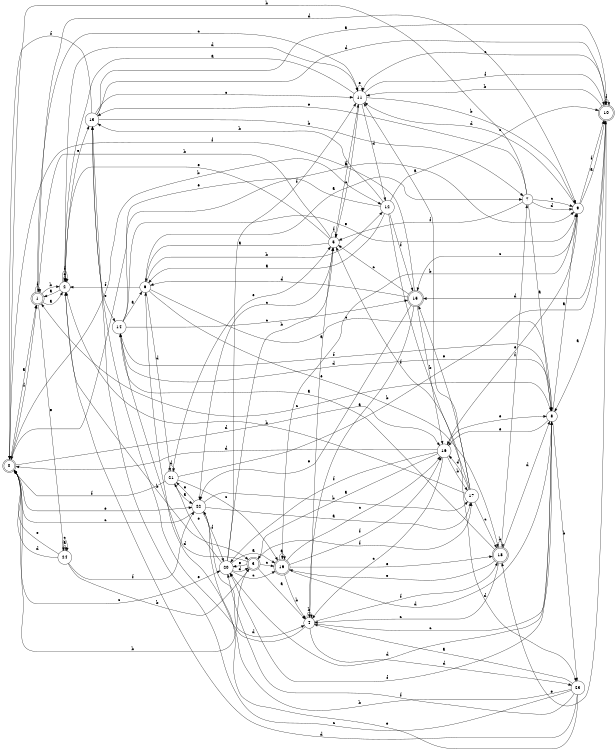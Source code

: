 digraph n20_8 {
__start0 [label="" shape="none"];

rankdir=LR;
size="8,5";

s0 [style="rounded,filled", color="black", fillcolor="white" shape="doublecircle", label="0"];
s1 [style="rounded,filled", color="black", fillcolor="white" shape="doublecircle", label="1"];
s2 [style="filled", color="black", fillcolor="white" shape="circle", label="2"];
s3 [style="rounded,filled", color="black", fillcolor="white" shape="doublecircle", label="3"];
s4 [style="filled", color="black", fillcolor="white" shape="circle", label="4"];
s5 [style="filled", color="black", fillcolor="white" shape="circle", label="5"];
s6 [style="filled", color="black", fillcolor="white" shape="circle", label="6"];
s7 [style="filled", color="black", fillcolor="white" shape="circle", label="7"];
s8 [style="filled", color="black", fillcolor="white" shape="circle", label="8"];
s9 [style="filled", color="black", fillcolor="white" shape="circle", label="9"];
s10 [style="rounded,filled", color="black", fillcolor="white" shape="doublecircle", label="10"];
s11 [style="filled", color="black", fillcolor="white" shape="circle", label="11"];
s12 [style="filled", color="black", fillcolor="white" shape="circle", label="12"];
s13 [style="filled", color="black", fillcolor="white" shape="circle", label="13"];
s14 [style="filled", color="black", fillcolor="white" shape="circle", label="14"];
s15 [style="rounded,filled", color="black", fillcolor="white" shape="doublecircle", label="15"];
s16 [style="filled", color="black", fillcolor="white" shape="circle", label="16"];
s17 [style="filled", color="black", fillcolor="white" shape="circle", label="17"];
s18 [style="rounded,filled", color="black", fillcolor="white" shape="doublecircle", label="18"];
s19 [style="rounded,filled", color="black", fillcolor="white" shape="doublecircle", label="19"];
s20 [style="filled", color="black", fillcolor="white" shape="circle", label="20"];
s21 [style="filled", color="black", fillcolor="white" shape="circle", label="21"];
s22 [style="filled", color="black", fillcolor="white" shape="circle", label="22"];
s23 [style="filled", color="black", fillcolor="white" shape="circle", label="23"];
s24 [style="filled", color="black", fillcolor="white" shape="circle", label="24"];
s0 -> s1 [label="a"];
s0 -> s12 [label="b"];
s0 -> s20 [label="c"];
s0 -> s16 [label="d"];
s0 -> s22 [label="e"];
s0 -> s1 [label="f"];
s1 -> s2 [label="a"];
s1 -> s2 [label="b"];
s1 -> s11 [label="c"];
s1 -> s9 [label="d"];
s1 -> s24 [label="e"];
s1 -> s1 [label="f"];
s2 -> s1 [label="a"];
s2 -> s3 [label="b"];
s2 -> s2 [label="c"];
s2 -> s11 [label="d"];
s2 -> s13 [label="e"];
s2 -> s2 [label="f"];
s3 -> s4 [label="a"];
s3 -> s0 [label="b"];
s3 -> s19 [label="c"];
s3 -> s14 [label="d"];
s3 -> s20 [label="e"];
s3 -> s17 [label="f"];
s4 -> s5 [label="a"];
s4 -> s4 [label="b"];
s4 -> s8 [label="c"];
s4 -> s23 [label="d"];
s4 -> s13 [label="e"];
s4 -> s18 [label="f"];
s5 -> s6 [label="a"];
s5 -> s1 [label="b"];
s5 -> s22 [label="c"];
s5 -> s11 [label="d"];
s5 -> s2 [label="e"];
s5 -> s5 [label="f"];
s6 -> s7 [label="a"];
s6 -> s12 [label="b"];
s6 -> s8 [label="c"];
s6 -> s21 [label="d"];
s6 -> s18 [label="e"];
s6 -> s2 [label="f"];
s7 -> s8 [label="a"];
s7 -> s0 [label="b"];
s7 -> s9 [label="c"];
s7 -> s9 [label="d"];
s7 -> s13 [label="e"];
s7 -> s5 [label="f"];
s8 -> s9 [label="a"];
s8 -> s23 [label="b"];
s8 -> s1 [label="c"];
s8 -> s20 [label="d"];
s8 -> s16 [label="e"];
s8 -> s20 [label="f"];
s9 -> s10 [label="a"];
s9 -> s19 [label="b"];
s9 -> s15 [label="c"];
s9 -> s11 [label="d"];
s9 -> s16 [label="e"];
s9 -> s10 [label="f"];
s10 -> s8 [label="a"];
s10 -> s11 [label="b"];
s10 -> s11 [label="c"];
s10 -> s15 [label="d"];
s10 -> s18 [label="e"];
s10 -> s10 [label="f"];
s11 -> s2 [label="a"];
s11 -> s9 [label="b"];
s11 -> s5 [label="c"];
s11 -> s12 [label="d"];
s11 -> s11 [label="e"];
s11 -> s10 [label="f"];
s12 -> s6 [label="a"];
s12 -> s13 [label="b"];
s12 -> s10 [label="c"];
s12 -> s23 [label="d"];
s12 -> s0 [label="e"];
s12 -> s15 [label="f"];
s13 -> s10 [label="a"];
s13 -> s7 [label="b"];
s13 -> s11 [label="c"];
s13 -> s10 [label="d"];
s13 -> s14 [label="e"];
s13 -> s0 [label="f"];
s14 -> s6 [label="a"];
s14 -> s9 [label="b"];
s14 -> s15 [label="c"];
s14 -> s8 [label="d"];
s14 -> s9 [label="e"];
s14 -> s8 [label="f"];
s15 -> s4 [label="a"];
s15 -> s16 [label="b"];
s15 -> s5 [label="c"];
s15 -> s6 [label="d"];
s15 -> s22 [label="e"];
s15 -> s0 [label="f"];
s16 -> s3 [label="a"];
s16 -> s17 [label="b"];
s16 -> s4 [label="c"];
s16 -> s0 [label="d"];
s16 -> s8 [label="e"];
s16 -> s20 [label="f"];
s17 -> s11 [label="a"];
s17 -> s2 [label="b"];
s17 -> s18 [label="c"];
s17 -> s16 [label="d"];
s17 -> s15 [label="e"];
s17 -> s5 [label="f"];
s18 -> s14 [label="a"];
s18 -> s18 [label="b"];
s18 -> s4 [label="c"];
s18 -> s8 [label="d"];
s18 -> s19 [label="e"];
s18 -> s7 [label="f"];
s19 -> s19 [label="a"];
s19 -> s4 [label="b"];
s19 -> s16 [label="c"];
s19 -> s8 [label="d"];
s19 -> s18 [label="e"];
s19 -> s16 [label="f"];
s20 -> s19 [label="a"];
s20 -> s5 [label="b"];
s20 -> s19 [label="c"];
s20 -> s3 [label="d"];
s20 -> s21 [label="e"];
s20 -> s11 [label="f"];
s21 -> s22 [label="a"];
s21 -> s10 [label="b"];
s21 -> s19 [label="c"];
s21 -> s21 [label="d"];
s21 -> s5 [label="e"];
s21 -> s0 [label="f"];
s22 -> s17 [label="a"];
s22 -> s17 [label="b"];
s22 -> s0 [label="c"];
s22 -> s4 [label="d"];
s22 -> s21 [label="e"];
s22 -> s20 [label="f"];
s23 -> s4 [label="a"];
s23 -> s6 [label="b"];
s23 -> s13 [label="c"];
s23 -> s2 [label="d"];
s23 -> s22 [label="e"];
s23 -> s20 [label="f"];
s24 -> s24 [label="a"];
s24 -> s3 [label="b"];
s24 -> s24 [label="c"];
s24 -> s0 [label="d"];
s24 -> s0 [label="e"];
s24 -> s22 [label="f"];

}